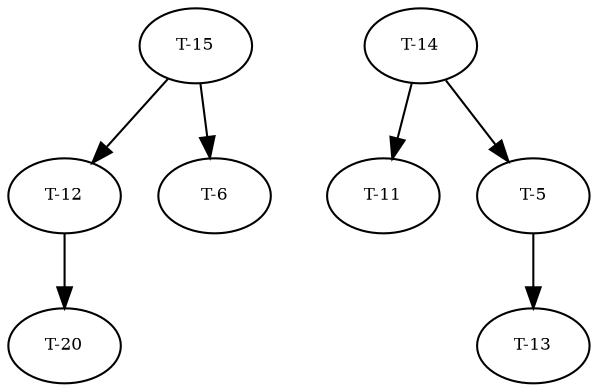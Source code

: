 digraph RGL__DirectedAdjacencyGraph {
    "T-12" [
        fontsize = 8,
        label = "T-12"
    ]

    "T-20" [
        fontsize = 8,
        label = "T-20"
    ]

    "T-15" [
        fontsize = 8,
        label = "T-15"
    ]

    "T-14" [
        fontsize = 8,
        label = "T-14"
    ]

    "T-11" [
        fontsize = 8,
        label = "T-11"
    ]

    "T-5" [
        fontsize = 8,
        label = "T-5"
    ]

    "T-13" [
        fontsize = 8,
        label = "T-13"
    ]

    "T-6" [
        fontsize = 8,
        label = "T-6"
    ]

    "T-12" -> "T-20" [
        fontsize = 8
    ]

    "T-15" -> "T-12" [
        fontsize = 8
    ]

    "T-15" -> "T-6" [
        fontsize = 8
    ]

    "T-14" -> "T-11" [
        fontsize = 8
    ]

    "T-14" -> "T-5" [
        fontsize = 8
    ]

    "T-5" -> "T-13" [
        fontsize = 8
    ]
}
